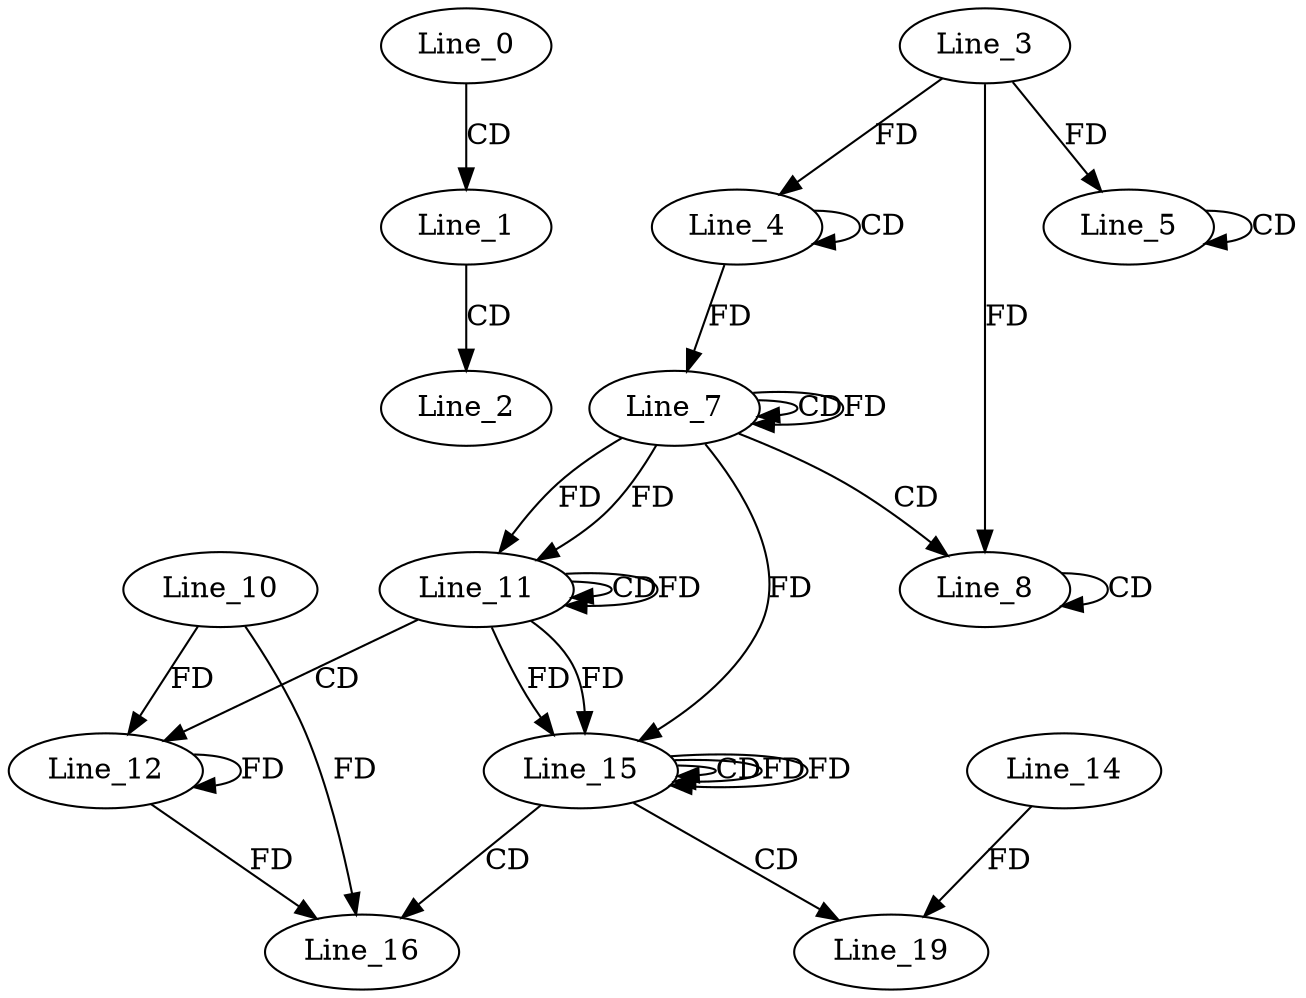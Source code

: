 digraph G {
  Line_0;
  Line_1;
  Line_2;
  Line_4;
  Line_4;
  Line_3;
  Line_5;
  Line_5;
  Line_7;
  Line_7;
  Line_7;
  Line_8;
  Line_8;
  Line_11;
  Line_11;
  Line_11;
  Line_12;
  Line_10;
  Line_15;
  Line_15;
  Line_15;
  Line_16;
  Line_19;
  Line_14;
  Line_0 -> Line_1 [ label="CD" ];
  Line_1 -> Line_2 [ label="CD" ];
  Line_4 -> Line_4 [ label="CD" ];
  Line_3 -> Line_4 [ label="FD" ];
  Line_5 -> Line_5 [ label="CD" ];
  Line_3 -> Line_5 [ label="FD" ];
  Line_4 -> Line_7 [ label="FD" ];
  Line_7 -> Line_7 [ label="CD" ];
  Line_7 -> Line_7 [ label="FD" ];
  Line_7 -> Line_8 [ label="CD" ];
  Line_8 -> Line_8 [ label="CD" ];
  Line_3 -> Line_8 [ label="FD" ];
  Line_7 -> Line_11 [ label="FD" ];
  Line_11 -> Line_11 [ label="CD" ];
  Line_11 -> Line_11 [ label="FD" ];
  Line_7 -> Line_11 [ label="FD" ];
  Line_11 -> Line_12 [ label="CD" ];
  Line_12 -> Line_12 [ label="FD" ];
  Line_10 -> Line_12 [ label="FD" ];
  Line_11 -> Line_15 [ label="FD" ];
  Line_15 -> Line_15 [ label="CD" ];
  Line_15 -> Line_15 [ label="FD" ];
  Line_11 -> Line_15 [ label="FD" ];
  Line_7 -> Line_15 [ label="FD" ];
  Line_15 -> Line_16 [ label="CD" ];
  Line_12 -> Line_16 [ label="FD" ];
  Line_10 -> Line_16 [ label="FD" ];
  Line_15 -> Line_19 [ label="CD" ];
  Line_14 -> Line_19 [ label="FD" ];
  Line_15 -> Line_15 [ label="FD" ];
}

